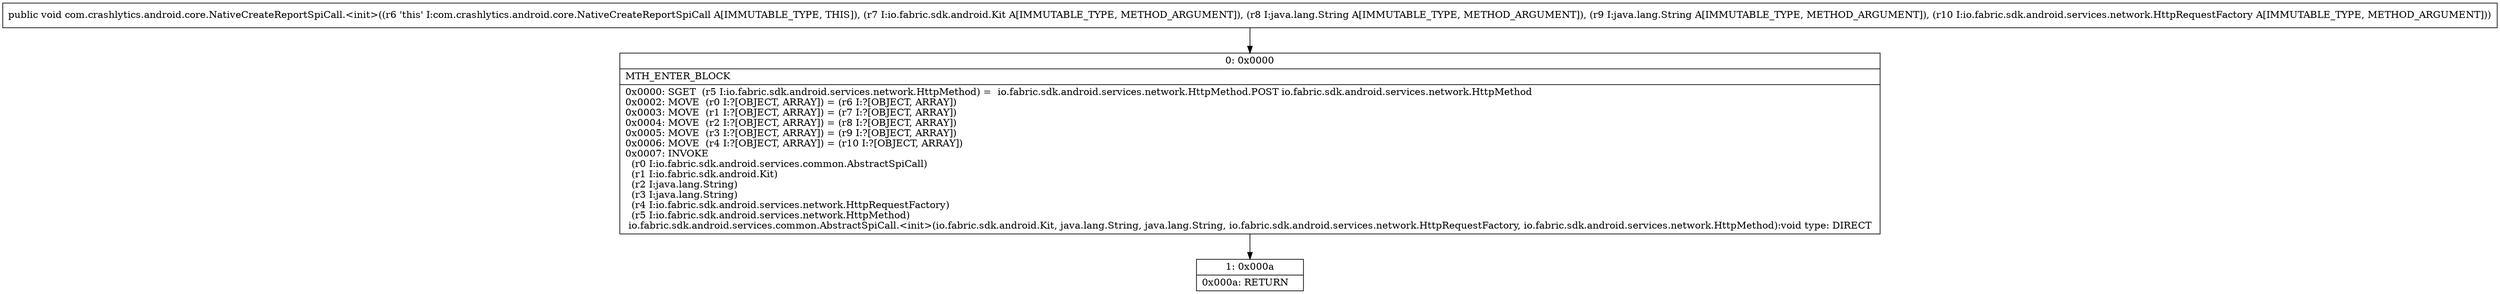 digraph "CFG forcom.crashlytics.android.core.NativeCreateReportSpiCall.\<init\>(Lio\/fabric\/sdk\/android\/Kit;Ljava\/lang\/String;Ljava\/lang\/String;Lio\/fabric\/sdk\/android\/services\/network\/HttpRequestFactory;)V" {
Node_0 [shape=record,label="{0\:\ 0x0000|MTH_ENTER_BLOCK\l|0x0000: SGET  (r5 I:io.fabric.sdk.android.services.network.HttpMethod) =  io.fabric.sdk.android.services.network.HttpMethod.POST io.fabric.sdk.android.services.network.HttpMethod \l0x0002: MOVE  (r0 I:?[OBJECT, ARRAY]) = (r6 I:?[OBJECT, ARRAY]) \l0x0003: MOVE  (r1 I:?[OBJECT, ARRAY]) = (r7 I:?[OBJECT, ARRAY]) \l0x0004: MOVE  (r2 I:?[OBJECT, ARRAY]) = (r8 I:?[OBJECT, ARRAY]) \l0x0005: MOVE  (r3 I:?[OBJECT, ARRAY]) = (r9 I:?[OBJECT, ARRAY]) \l0x0006: MOVE  (r4 I:?[OBJECT, ARRAY]) = (r10 I:?[OBJECT, ARRAY]) \l0x0007: INVOKE  \l  (r0 I:io.fabric.sdk.android.services.common.AbstractSpiCall)\l  (r1 I:io.fabric.sdk.android.Kit)\l  (r2 I:java.lang.String)\l  (r3 I:java.lang.String)\l  (r4 I:io.fabric.sdk.android.services.network.HttpRequestFactory)\l  (r5 I:io.fabric.sdk.android.services.network.HttpMethod)\l io.fabric.sdk.android.services.common.AbstractSpiCall.\<init\>(io.fabric.sdk.android.Kit, java.lang.String, java.lang.String, io.fabric.sdk.android.services.network.HttpRequestFactory, io.fabric.sdk.android.services.network.HttpMethod):void type: DIRECT \l}"];
Node_1 [shape=record,label="{1\:\ 0x000a|0x000a: RETURN   \l}"];
MethodNode[shape=record,label="{public void com.crashlytics.android.core.NativeCreateReportSpiCall.\<init\>((r6 'this' I:com.crashlytics.android.core.NativeCreateReportSpiCall A[IMMUTABLE_TYPE, THIS]), (r7 I:io.fabric.sdk.android.Kit A[IMMUTABLE_TYPE, METHOD_ARGUMENT]), (r8 I:java.lang.String A[IMMUTABLE_TYPE, METHOD_ARGUMENT]), (r9 I:java.lang.String A[IMMUTABLE_TYPE, METHOD_ARGUMENT]), (r10 I:io.fabric.sdk.android.services.network.HttpRequestFactory A[IMMUTABLE_TYPE, METHOD_ARGUMENT])) }"];
MethodNode -> Node_0;
Node_0 -> Node_1;
}

